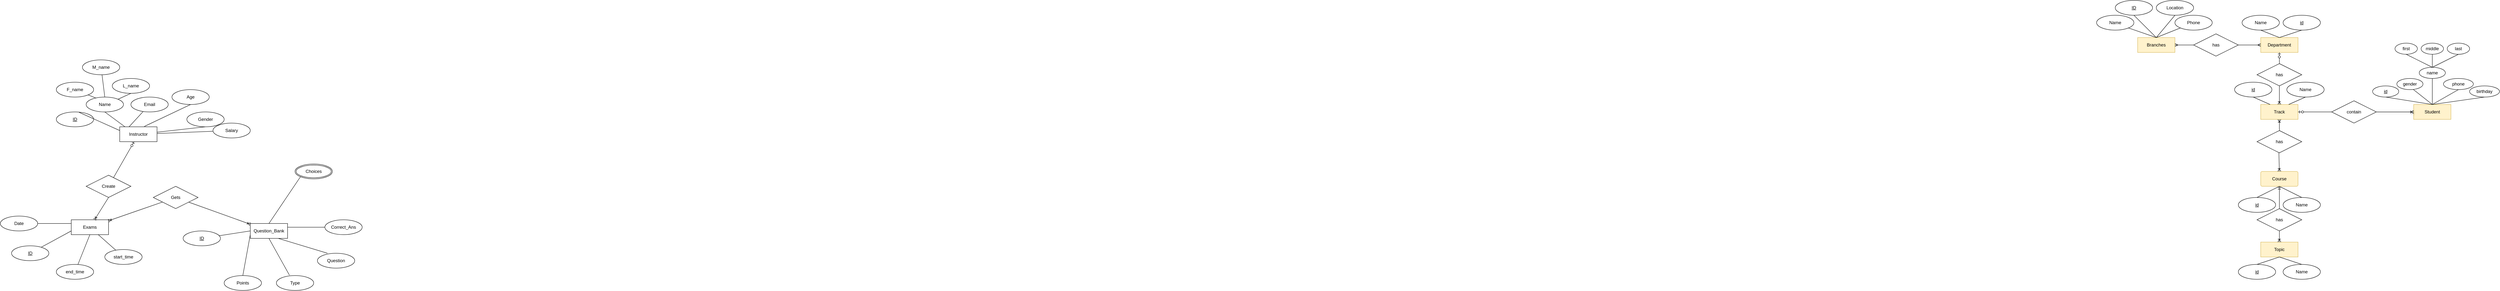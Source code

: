 <mxfile version="26.0.5">
  <diagram name="Page-1" id="814hH2JLdUSQldoOu_sA">
    <mxGraphModel dx="2309" dy="1364" grid="1" gridSize="10" guides="1" tooltips="1" connect="1" arrows="1" fold="1" page="0" pageScale="1" pageWidth="1400" pageHeight="850" math="0" shadow="0">
      <root>
        <mxCell id="0" />
        <mxCell id="1" parent="0" />
        <mxCell id="0iq-7-bF7IzyFGE6YVm_-5" value="Name" style="ellipse;whiteSpace=wrap;html=1;align=center;" parent="1" vertex="1">
          <mxGeometry x="5960" y="20" width="100" height="40" as="geometry" />
        </mxCell>
        <mxCell id="0iq-7-bF7IzyFGE6YVm_-6" value="id" style="ellipse;whiteSpace=wrap;html=1;align=center;fontStyle=4;" parent="1" vertex="1">
          <mxGeometry x="6070" y="20" width="100" height="40" as="geometry" />
        </mxCell>
        <mxCell id="wmDvbTXlGFTgHskODQBr-15" value="Instructor" style="whiteSpace=wrap;html=1;align=center;" parent="1" vertex="1">
          <mxGeometry x="270" y="320" width="100" height="40" as="geometry" />
        </mxCell>
        <mxCell id="wmDvbTXlGFTgHskODQBr-16" value="Name" style="ellipse;whiteSpace=wrap;html=1;align=center;" parent="1" vertex="1">
          <mxGeometry x="180" y="240" width="100" height="40" as="geometry" />
        </mxCell>
        <mxCell id="wmDvbTXlGFTgHskODQBr-17" value="Age" style="ellipse;whiteSpace=wrap;html=1;align=center;" parent="1" vertex="1">
          <mxGeometry x="410" y="220" width="100" height="40" as="geometry" />
        </mxCell>
        <mxCell id="wmDvbTXlGFTgHskODQBr-18" value="Salary" style="ellipse;whiteSpace=wrap;html=1;align=center;" parent="1" vertex="1">
          <mxGeometry x="520" y="310" width="100" height="40" as="geometry" />
        </mxCell>
        <mxCell id="wmDvbTXlGFTgHskODQBr-19" value="Gender" style="ellipse;whiteSpace=wrap;html=1;align=center;" parent="1" vertex="1">
          <mxGeometry x="450" y="280" width="100" height="40" as="geometry" />
        </mxCell>
        <mxCell id="wmDvbTXlGFTgHskODQBr-20" value="ID" style="ellipse;whiteSpace=wrap;html=1;align=center;fontStyle=4;" parent="1" vertex="1">
          <mxGeometry x="440" y="600" width="100" height="40" as="geometry" />
        </mxCell>
        <mxCell id="wmDvbTXlGFTgHskODQBr-23" value="ID" style="ellipse;whiteSpace=wrap;html=1;align=center;fontStyle=4;" parent="1" vertex="1">
          <mxGeometry x="-20" y="640" width="100" height="40" as="geometry" />
        </mxCell>
        <mxCell id="wmDvbTXlGFTgHskODQBr-26" value="ID" style="ellipse;whiteSpace=wrap;html=1;align=center;fontStyle=4;" parent="1" vertex="1">
          <mxGeometry x="100" y="280" width="100" height="40" as="geometry" />
        </mxCell>
        <mxCell id="wmDvbTXlGFTgHskODQBr-27" value="Date" style="ellipse;whiteSpace=wrap;html=1;align=center;" parent="1" vertex="1">
          <mxGeometry x="-50" y="560" width="100" height="40" as="geometry" />
        </mxCell>
        <mxCell id="wmDvbTXlGFTgHskODQBr-28" value="F_name" style="ellipse;whiteSpace=wrap;html=1;align=center;" parent="1" vertex="1">
          <mxGeometry x="100" y="200" width="100" height="40" as="geometry" />
        </mxCell>
        <mxCell id="wmDvbTXlGFTgHskODQBr-29" value="M_name" style="ellipse;whiteSpace=wrap;html=1;align=center;" parent="1" vertex="1">
          <mxGeometry x="170" y="140" width="100" height="40" as="geometry" />
        </mxCell>
        <mxCell id="wmDvbTXlGFTgHskODQBr-30" value="L_name" style="ellipse;whiteSpace=wrap;html=1;align=center;" parent="1" vertex="1">
          <mxGeometry x="250" y="190" width="100" height="40" as="geometry" />
        </mxCell>
        <mxCell id="wmDvbTXlGFTgHskODQBr-31" value="Email" style="ellipse;whiteSpace=wrap;html=1;align=center;" parent="1" vertex="1">
          <mxGeometry x="300" y="240" width="100" height="40" as="geometry" />
        </mxCell>
        <mxCell id="wmDvbTXlGFTgHskODQBr-32" value="" style="endArrow=none;html=1;rounded=0;entryX=0.5;entryY=0;entryDx=0;entryDy=0;" parent="1" source="wmDvbTXlGFTgHskODQBr-29" target="wmDvbTXlGFTgHskODQBr-16" edge="1">
          <mxGeometry relative="1" as="geometry">
            <mxPoint x="70" y="200" as="sourcePoint" />
            <mxPoint x="230" y="200" as="targetPoint" />
          </mxGeometry>
        </mxCell>
        <mxCell id="wmDvbTXlGFTgHskODQBr-33" value="" style="endArrow=none;html=1;rounded=0;exitX=0.5;exitY=1;exitDx=0;exitDy=0;entryX=1;entryY=0;entryDx=0;entryDy=0;" parent="1" source="wmDvbTXlGFTgHskODQBr-30" target="wmDvbTXlGFTgHskODQBr-16" edge="1">
          <mxGeometry relative="1" as="geometry">
            <mxPoint x="70" y="200" as="sourcePoint" />
            <mxPoint x="230" y="200" as="targetPoint" />
          </mxGeometry>
        </mxCell>
        <mxCell id="wmDvbTXlGFTgHskODQBr-34" value="" style="endArrow=none;html=1;rounded=0;exitX=0.14;exitY=0;exitDx=0;exitDy=0;exitPerimeter=0;entryX=0.5;entryY=1;entryDx=0;entryDy=0;" parent="1" source="wmDvbTXlGFTgHskODQBr-15" target="wmDvbTXlGFTgHskODQBr-16" edge="1">
          <mxGeometry relative="1" as="geometry">
            <mxPoint x="70" y="200" as="sourcePoint" />
            <mxPoint x="230" y="200" as="targetPoint" />
          </mxGeometry>
        </mxCell>
        <mxCell id="wmDvbTXlGFTgHskODQBr-35" value="" style="endArrow=none;html=1;rounded=0;exitX=0.27;exitY=0.075;exitDx=0;exitDy=0;exitPerimeter=0;" parent="1" source="wmDvbTXlGFTgHskODQBr-16" target="wmDvbTXlGFTgHskODQBr-28" edge="1">
          <mxGeometry relative="1" as="geometry">
            <mxPoint x="70" y="200" as="sourcePoint" />
            <mxPoint x="230" y="200" as="targetPoint" />
          </mxGeometry>
        </mxCell>
        <mxCell id="wmDvbTXlGFTgHskODQBr-36" value="" style="endArrow=none;html=1;rounded=0;exitX=0.61;exitY=0.025;exitDx=0;exitDy=0;exitPerimeter=0;entryX=0;entryY=0.25;entryDx=0;entryDy=0;" parent="1" source="wmDvbTXlGFTgHskODQBr-26" target="wmDvbTXlGFTgHskODQBr-15" edge="1">
          <mxGeometry relative="1" as="geometry">
            <mxPoint x="70" y="200" as="sourcePoint" />
            <mxPoint x="230" y="200" as="targetPoint" />
          </mxGeometry>
        </mxCell>
        <mxCell id="wmDvbTXlGFTgHskODQBr-37" value="" style="endArrow=none;html=1;rounded=0;exitX=0.25;exitY=0;exitDx=0;exitDy=0;" parent="1" source="wmDvbTXlGFTgHskODQBr-15" target="wmDvbTXlGFTgHskODQBr-31" edge="1">
          <mxGeometry relative="1" as="geometry">
            <mxPoint x="70" y="200" as="sourcePoint" />
            <mxPoint x="230" y="200" as="targetPoint" />
          </mxGeometry>
        </mxCell>
        <mxCell id="wmDvbTXlGFTgHskODQBr-40" value="" style="endArrow=none;html=1;rounded=0;exitX=0.66;exitY=-0.025;exitDx=0;exitDy=0;exitPerimeter=0;entryX=0.5;entryY=1;entryDx=0;entryDy=0;" parent="1" source="wmDvbTXlGFTgHskODQBr-15" target="wmDvbTXlGFTgHskODQBr-17" edge="1">
          <mxGeometry relative="1" as="geometry">
            <mxPoint x="70" y="200" as="sourcePoint" />
            <mxPoint x="230" y="200" as="targetPoint" />
          </mxGeometry>
        </mxCell>
        <mxCell id="wmDvbTXlGFTgHskODQBr-41" value="" style="endArrow=none;html=1;rounded=0;entryX=0.5;entryY=1;entryDx=0;entryDy=0;" parent="1" source="wmDvbTXlGFTgHskODQBr-15" target="wmDvbTXlGFTgHskODQBr-19" edge="1">
          <mxGeometry relative="1" as="geometry">
            <mxPoint x="70" y="200" as="sourcePoint" />
            <mxPoint x="230" y="200" as="targetPoint" />
          </mxGeometry>
        </mxCell>
        <mxCell id="wmDvbTXlGFTgHskODQBr-42" value="" style="endArrow=none;html=1;rounded=0;" parent="1" source="wmDvbTXlGFTgHskODQBr-15" target="wmDvbTXlGFTgHskODQBr-18" edge="1">
          <mxGeometry relative="1" as="geometry">
            <mxPoint x="70" y="200" as="sourcePoint" />
            <mxPoint x="460" y="340" as="targetPoint" />
          </mxGeometry>
        </mxCell>
        <mxCell id="wmDvbTXlGFTgHskODQBr-43" value="Exams" style="whiteSpace=wrap;html=1;align=center;" parent="1" vertex="1">
          <mxGeometry x="140" y="570" width="100" height="40" as="geometry" />
        </mxCell>
        <mxCell id="wmDvbTXlGFTgHskODQBr-44" value="Question_Bank" style="whiteSpace=wrap;html=1;align=center;" parent="1" vertex="1">
          <mxGeometry x="620" y="580" width="100" height="40" as="geometry" />
        </mxCell>
        <mxCell id="wmDvbTXlGFTgHskODQBr-45" value="end_time" style="ellipse;whiteSpace=wrap;html=1;align=center;" parent="1" vertex="1">
          <mxGeometry x="100" y="690" width="100" height="40" as="geometry" />
        </mxCell>
        <mxCell id="wmDvbTXlGFTgHskODQBr-46" value="start_time" style="ellipse;whiteSpace=wrap;html=1;align=center;" parent="1" vertex="1">
          <mxGeometry x="230" y="650" width="100" height="40" as="geometry" />
        </mxCell>
        <mxCell id="wmDvbTXlGFTgHskODQBr-47" value="Type" style="ellipse;whiteSpace=wrap;html=1;align=center;" parent="1" vertex="1">
          <mxGeometry x="690" y="720" width="100" height="40" as="geometry" />
        </mxCell>
        <mxCell id="wmDvbTXlGFTgHskODQBr-48" value="" style="endArrow=none;html=1;rounded=0;" parent="1" source="wmDvbTXlGFTgHskODQBr-43" target="wmDvbTXlGFTgHskODQBr-46" edge="1">
          <mxGeometry relative="1" as="geometry">
            <mxPoint x="70" y="580" as="sourcePoint" />
            <mxPoint x="240" y="640" as="targetPoint" />
          </mxGeometry>
        </mxCell>
        <mxCell id="wmDvbTXlGFTgHskODQBr-49" value="" style="endArrow=none;html=1;rounded=0;entryX=0.5;entryY=1;entryDx=0;entryDy=0;" parent="1" source="wmDvbTXlGFTgHskODQBr-45" target="wmDvbTXlGFTgHskODQBr-43" edge="1">
          <mxGeometry relative="1" as="geometry">
            <mxPoint x="70" y="580" as="sourcePoint" />
            <mxPoint x="230" y="580" as="targetPoint" />
          </mxGeometry>
        </mxCell>
        <mxCell id="wmDvbTXlGFTgHskODQBr-50" value="" style="endArrow=none;html=1;rounded=0;entryX=0;entryY=0.25;entryDx=0;entryDy=0;" parent="1" source="wmDvbTXlGFTgHskODQBr-27" target="wmDvbTXlGFTgHskODQBr-43" edge="1">
          <mxGeometry relative="1" as="geometry">
            <mxPoint x="30" y="550" as="sourcePoint" />
            <mxPoint x="230" y="580" as="targetPoint" />
          </mxGeometry>
        </mxCell>
        <mxCell id="wmDvbTXlGFTgHskODQBr-51" value="" style="endArrow=none;html=1;rounded=0;entryX=0;entryY=0.75;entryDx=0;entryDy=0;" parent="1" source="wmDvbTXlGFTgHskODQBr-23" target="wmDvbTXlGFTgHskODQBr-43" edge="1">
          <mxGeometry relative="1" as="geometry">
            <mxPoint x="20" y="610" as="sourcePoint" />
            <mxPoint x="230" y="580" as="targetPoint" />
          </mxGeometry>
        </mxCell>
        <mxCell id="wmDvbTXlGFTgHskODQBr-54" value="Points" style="ellipse;whiteSpace=wrap;html=1;align=center;" parent="1" vertex="1">
          <mxGeometry x="550" y="720" width="100" height="40" as="geometry" />
        </mxCell>
        <mxCell id="wmDvbTXlGFTgHskODQBr-56" value="Correct_Ans" style="ellipse;whiteSpace=wrap;html=1;align=center;" parent="1" vertex="1">
          <mxGeometry x="820" y="570" width="100" height="40" as="geometry" />
        </mxCell>
        <mxCell id="wmDvbTXlGFTgHskODQBr-57" value="Question" style="ellipse;whiteSpace=wrap;html=1;align=center;" parent="1" vertex="1">
          <mxGeometry x="800" y="660" width="100" height="40" as="geometry" />
        </mxCell>
        <mxCell id="wmDvbTXlGFTgHskODQBr-59" value="Choices" style="ellipse;shape=doubleEllipse;margin=3;whiteSpace=wrap;html=1;align=center;" parent="1" vertex="1">
          <mxGeometry x="740" y="420" width="100" height="40" as="geometry" />
        </mxCell>
        <mxCell id="wmDvbTXlGFTgHskODQBr-60" value="" style="endArrow=none;html=1;rounded=0;entryX=0;entryY=0.5;entryDx=0;entryDy=0;" parent="1" source="wmDvbTXlGFTgHskODQBr-20" target="wmDvbTXlGFTgHskODQBr-44" edge="1">
          <mxGeometry relative="1" as="geometry">
            <mxPoint x="556" y="560" as="sourcePoint" />
            <mxPoint x="586.06" y="530" as="targetPoint" />
          </mxGeometry>
        </mxCell>
        <mxCell id="wmDvbTXlGFTgHskODQBr-62" value="" style="endArrow=none;html=1;rounded=0;entryX=0.75;entryY=1;entryDx=0;entryDy=0;exitX=0.27;exitY=0;exitDx=0;exitDy=0;exitPerimeter=0;" parent="1" source="wmDvbTXlGFTgHskODQBr-57" target="wmDvbTXlGFTgHskODQBr-44" edge="1">
          <mxGeometry relative="1" as="geometry">
            <mxPoint x="426.06" y="530" as="sourcePoint" />
            <mxPoint x="586.06" y="530" as="targetPoint" />
          </mxGeometry>
        </mxCell>
        <mxCell id="wmDvbTXlGFTgHskODQBr-63" value="" style="endArrow=none;html=1;rounded=0;entryX=0;entryY=0.75;entryDx=0;entryDy=0;exitX=0.5;exitY=0;exitDx=0;exitDy=0;" parent="1" source="wmDvbTXlGFTgHskODQBr-54" target="wmDvbTXlGFTgHskODQBr-44" edge="1">
          <mxGeometry relative="1" as="geometry">
            <mxPoint x="522.996" y="651.182" as="sourcePoint" />
            <mxPoint x="586.06" y="530" as="targetPoint" />
          </mxGeometry>
        </mxCell>
        <mxCell id="wmDvbTXlGFTgHskODQBr-64" value="" style="endArrow=none;html=1;rounded=0;exitX=0.35;exitY=-0.025;exitDx=0;exitDy=0;exitPerimeter=0;entryX=0.5;entryY=1;entryDx=0;entryDy=0;" parent="1" source="wmDvbTXlGFTgHskODQBr-47" target="wmDvbTXlGFTgHskODQBr-44" edge="1">
          <mxGeometry relative="1" as="geometry">
            <mxPoint x="426.06" y="530" as="sourcePoint" />
            <mxPoint x="586.06" y="530" as="targetPoint" />
          </mxGeometry>
        </mxCell>
        <mxCell id="wmDvbTXlGFTgHskODQBr-65" value="" style="endArrow=none;html=1;rounded=0;exitX=1;exitY=0.25;exitDx=0;exitDy=0;" parent="1" source="wmDvbTXlGFTgHskODQBr-44" target="wmDvbTXlGFTgHskODQBr-56" edge="1">
          <mxGeometry relative="1" as="geometry">
            <mxPoint x="426.06" y="530" as="sourcePoint" />
            <mxPoint x="576.06" y="530" as="targetPoint" />
            <Array as="points">
              <mxPoint x="770" y="590" />
            </Array>
          </mxGeometry>
        </mxCell>
        <mxCell id="wmDvbTXlGFTgHskODQBr-66" value="" style="endArrow=none;html=1;rounded=0;entryX=0.5;entryY=0;entryDx=0;entryDy=0;exitX=0;exitY=1;exitDx=0;exitDy=0;" parent="1" source="wmDvbTXlGFTgHskODQBr-59" target="wmDvbTXlGFTgHskODQBr-44" edge="1">
          <mxGeometry relative="1" as="geometry">
            <mxPoint x="426.06" y="530" as="sourcePoint" />
            <mxPoint x="586.06" y="530" as="targetPoint" />
          </mxGeometry>
        </mxCell>
        <mxCell id="wmDvbTXlGFTgHskODQBr-67" value="Create" style="shape=rhombus;perimeter=rhombusPerimeter;whiteSpace=wrap;html=1;align=center;" parent="1" vertex="1">
          <mxGeometry x="180" y="450" width="120" height="60" as="geometry" />
        </mxCell>
        <mxCell id="wmDvbTXlGFTgHskODQBr-69" value="" style="fontSize=12;html=1;endArrow=ERzeroToOne;endFill=1;rounded=0;" parent="1" source="wmDvbTXlGFTgHskODQBr-67" target="wmDvbTXlGFTgHskODQBr-15" edge="1">
          <mxGeometry width="100" height="100" relative="1" as="geometry">
            <mxPoint x="490" y="550" as="sourcePoint" />
            <mxPoint x="590" y="450" as="targetPoint" />
          </mxGeometry>
        </mxCell>
        <mxCell id="wmDvbTXlGFTgHskODQBr-70" value="" style="fontSize=12;html=1;endArrow=ERoneToMany;rounded=0;exitX=0.5;exitY=1;exitDx=0;exitDy=0;" parent="1" source="wmDvbTXlGFTgHskODQBr-67" target="wmDvbTXlGFTgHskODQBr-43" edge="1">
          <mxGeometry width="100" height="100" relative="1" as="geometry">
            <mxPoint x="490" y="550" as="sourcePoint" />
            <mxPoint x="590" y="450" as="targetPoint" />
          </mxGeometry>
        </mxCell>
        <mxCell id="wmDvbTXlGFTgHskODQBr-71" value="Gets" style="shape=rhombus;perimeter=rhombusPerimeter;whiteSpace=wrap;html=1;align=center;" parent="1" vertex="1">
          <mxGeometry x="360" y="480" width="120" height="60" as="geometry" />
        </mxCell>
        <mxCell id="wmDvbTXlGFTgHskODQBr-72" value="" style="fontSize=12;html=1;endArrow=ERoneToMany;rounded=0;" parent="1" source="wmDvbTXlGFTgHskODQBr-71" target="wmDvbTXlGFTgHskODQBr-44" edge="1">
          <mxGeometry width="100" height="100" relative="1" as="geometry">
            <mxPoint x="490" y="610" as="sourcePoint" />
            <mxPoint x="590" y="510" as="targetPoint" />
          </mxGeometry>
        </mxCell>
        <mxCell id="wmDvbTXlGFTgHskODQBr-73" value="" style="fontSize=12;html=1;endArrow=ERoneToMany;rounded=0;" parent="1" source="wmDvbTXlGFTgHskODQBr-71" target="wmDvbTXlGFTgHskODQBr-43" edge="1">
          <mxGeometry width="100" height="100" relative="1" as="geometry">
            <mxPoint x="490" y="610" as="sourcePoint" />
            <mxPoint x="590" y="510" as="targetPoint" />
          </mxGeometry>
        </mxCell>
        <mxCell id="0iq-7-bF7IzyFGE6YVm_-7" value="Department" style="whiteSpace=wrap;html=1;align=center;fillColor=#fff2cc;strokeColor=#d6b656;" parent="1" vertex="1">
          <mxGeometry x="6010" y="80" width="100" height="40" as="geometry" />
        </mxCell>
        <mxCell id="0iq-7-bF7IzyFGE6YVm_-8" value="Track" style="whiteSpace=wrap;html=1;align=center;fillColor=#fff2cc;strokeColor=#d6b656;" parent="1" vertex="1">
          <mxGeometry x="6010" y="260" width="100" height="40" as="geometry" />
        </mxCell>
        <mxCell id="0iq-7-bF7IzyFGE6YVm_-11" value="" style="endArrow=none;html=1;rounded=0;exitX=0.5;exitY=1;exitDx=0;exitDy=0;entryX=0.5;entryY=0;entryDx=0;entryDy=0;" parent="1" source="0iq-7-bF7IzyFGE6YVm_-5" target="0iq-7-bF7IzyFGE6YVm_-7" edge="1">
          <mxGeometry relative="1" as="geometry">
            <mxPoint x="6290" y="280" as="sourcePoint" />
            <mxPoint x="6450" y="280" as="targetPoint" />
          </mxGeometry>
        </mxCell>
        <mxCell id="0iq-7-bF7IzyFGE6YVm_-12" value="" style="endArrow=none;html=1;rounded=0;exitX=0.5;exitY=1;exitDx=0;exitDy=0;" parent="1" source="0iq-7-bF7IzyFGE6YVm_-6" edge="1">
          <mxGeometry relative="1" as="geometry">
            <mxPoint x="5990" y="70" as="sourcePoint" />
            <mxPoint x="6060" y="80" as="targetPoint" />
          </mxGeometry>
        </mxCell>
        <mxCell id="0iq-7-bF7IzyFGE6YVm_-13" value="id" style="ellipse;whiteSpace=wrap;html=1;align=center;fontStyle=4;" parent="1" vertex="1">
          <mxGeometry x="6310" y="210" width="70" height="30" as="geometry" />
        </mxCell>
        <mxCell id="0iq-7-bF7IzyFGE6YVm_-15" value="id" style="ellipse;whiteSpace=wrap;html=1;align=center;fontStyle=4;" parent="1" vertex="1">
          <mxGeometry x="5950" y="510" width="100" height="40" as="geometry" />
        </mxCell>
        <mxCell id="0iq-7-bF7IzyFGE6YVm_-17" value="id" style="ellipse;whiteSpace=wrap;html=1;align=center;fontStyle=4;" parent="1" vertex="1">
          <mxGeometry x="5940" y="200" width="100" height="40" as="geometry" />
        </mxCell>
        <mxCell id="0iq-7-bF7IzyFGE6YVm_-19" value="Name" style="ellipse;whiteSpace=wrap;html=1;align=center;" parent="1" vertex="1">
          <mxGeometry x="6080" y="200" width="100" height="40" as="geometry" />
        </mxCell>
        <mxCell id="0iq-7-bF7IzyFGE6YVm_-20" value="" style="endArrow=none;html=1;rounded=0;exitX=0.5;exitY=1;exitDx=0;exitDy=0;entryX=0.25;entryY=0;entryDx=0;entryDy=0;" parent="1" source="0iq-7-bF7IzyFGE6YVm_-17" target="0iq-7-bF7IzyFGE6YVm_-8" edge="1">
          <mxGeometry relative="1" as="geometry">
            <mxPoint x="6290" y="280" as="sourcePoint" />
            <mxPoint x="6450" y="280" as="targetPoint" />
          </mxGeometry>
        </mxCell>
        <mxCell id="0iq-7-bF7IzyFGE6YVm_-21" value="" style="endArrow=none;html=1;rounded=0;entryX=0.5;entryY=1;entryDx=0;entryDy=0;exitX=0.75;exitY=0;exitDx=0;exitDy=0;" parent="1" source="0iq-7-bF7IzyFGE6YVm_-8" target="0iq-7-bF7IzyFGE6YVm_-19" edge="1">
          <mxGeometry relative="1" as="geometry">
            <mxPoint x="6060" y="320" as="sourcePoint" />
            <mxPoint x="6450" y="280" as="targetPoint" />
          </mxGeometry>
        </mxCell>
        <mxCell id="0iq-7-bF7IzyFGE6YVm_-22" value="Course" style="rounded=1;arcSize=10;whiteSpace=wrap;html=1;align=center;fillColor=#fff2cc;strokeColor=#d6b656;" parent="1" vertex="1">
          <mxGeometry x="6010" y="440" width="100" height="40" as="geometry" />
        </mxCell>
        <mxCell id="0iq-7-bF7IzyFGE6YVm_-23" value="Name" style="ellipse;whiteSpace=wrap;html=1;align=center;" parent="1" vertex="1">
          <mxGeometry x="6070" y="510" width="100" height="40" as="geometry" />
        </mxCell>
        <mxCell id="0iq-7-bF7IzyFGE6YVm_-24" value="" style="endArrow=none;html=1;rounded=0;exitX=0.5;exitY=0;exitDx=0;exitDy=0;entryX=0.5;entryY=1;entryDx=0;entryDy=0;" parent="1" source="0iq-7-bF7IzyFGE6YVm_-15" target="0iq-7-bF7IzyFGE6YVm_-22" edge="1">
          <mxGeometry relative="1" as="geometry">
            <mxPoint x="6020" y="530" as="sourcePoint" />
            <mxPoint x="6180" y="530" as="targetPoint" />
          </mxGeometry>
        </mxCell>
        <mxCell id="0iq-7-bF7IzyFGE6YVm_-25" value="" style="endArrow=none;html=1;rounded=0;exitX=0.5;exitY=1;exitDx=0;exitDy=0;entryX=0.5;entryY=0;entryDx=0;entryDy=0;" parent="1" source="0iq-7-bF7IzyFGE6YVm_-22" target="0iq-7-bF7IzyFGE6YVm_-23" edge="1">
          <mxGeometry relative="1" as="geometry">
            <mxPoint x="6060" y="530" as="sourcePoint" />
            <mxPoint x="6220" y="530" as="targetPoint" />
          </mxGeometry>
        </mxCell>
        <mxCell id="0iq-7-bF7IzyFGE6YVm_-27" value="has" style="shape=rhombus;perimeter=rhombusPerimeter;whiteSpace=wrap;html=1;align=center;" parent="1" vertex="1">
          <mxGeometry x="6000" y="150" width="120" height="60" as="geometry" />
        </mxCell>
        <mxCell id="0iq-7-bF7IzyFGE6YVm_-28" value="" style="fontSize=12;html=1;endArrow=ERzeroToOne;endFill=1;rounded=0;exitX=0.5;exitY=0;exitDx=0;exitDy=0;" parent="1" source="0iq-7-bF7IzyFGE6YVm_-27" target="0iq-7-bF7IzyFGE6YVm_-7" edge="1">
          <mxGeometry width="100" height="100" relative="1" as="geometry">
            <mxPoint x="6000" y="250" as="sourcePoint" />
            <mxPoint x="6090" y="130" as="targetPoint" />
          </mxGeometry>
        </mxCell>
        <mxCell id="0iq-7-bF7IzyFGE6YVm_-29" value="" style="fontSize=12;html=1;endArrow=ERoneToMany;rounded=0;exitX=0.5;exitY=1;exitDx=0;exitDy=0;entryX=0.5;entryY=0;entryDx=0;entryDy=0;" parent="1" source="0iq-7-bF7IzyFGE6YVm_-27" target="0iq-7-bF7IzyFGE6YVm_-8" edge="1">
          <mxGeometry width="100" height="100" relative="1" as="geometry">
            <mxPoint x="6090" y="220" as="sourcePoint" />
            <mxPoint x="5990" y="320" as="targetPoint" />
          </mxGeometry>
        </mxCell>
        <mxCell id="0iq-7-bF7IzyFGE6YVm_-31" value="" style="fontSize=12;html=1;endArrow=ERoneToMany;rounded=0;entryX=0.5;entryY=1;entryDx=0;entryDy=0;" parent="1" source="0iq-7-bF7IzyFGE6YVm_-30" target="0iq-7-bF7IzyFGE6YVm_-8" edge="1">
          <mxGeometry width="100" height="100" relative="1" as="geometry">
            <mxPoint x="6060" y="400" as="sourcePoint" />
            <mxPoint x="6060" y="319.999" as="targetPoint" />
          </mxGeometry>
        </mxCell>
        <mxCell id="0iq-7-bF7IzyFGE6YVm_-33" value="" style="fontSize=12;html=1;endArrow=ERoneToMany;rounded=0;entryX=0.5;entryY=0;entryDx=0;entryDy=0;exitX=0.487;exitY=0.853;exitDx=0;exitDy=0;exitPerimeter=0;" parent="1" source="0iq-7-bF7IzyFGE6YVm_-30" target="0iq-7-bF7IzyFGE6YVm_-22" edge="1">
          <mxGeometry width="100" height="100" relative="1" as="geometry">
            <mxPoint x="6060" y="460" as="sourcePoint" />
            <mxPoint x="6070" y="410" as="targetPoint" />
          </mxGeometry>
        </mxCell>
        <mxCell id="0iq-7-bF7IzyFGE6YVm_-30" value="has" style="shape=rhombus;perimeter=rhombusPerimeter;whiteSpace=wrap;html=1;align=center;" parent="1" vertex="1">
          <mxGeometry x="6000" y="330" width="120" height="60" as="geometry" />
        </mxCell>
        <mxCell id="0iq-7-bF7IzyFGE6YVm_-36" value="Topic" style="whiteSpace=wrap;html=1;align=center;fillColor=#fff2cc;strokeColor=#d6b656;" parent="1" vertex="1">
          <mxGeometry x="6010" y="630" width="100" height="40" as="geometry" />
        </mxCell>
        <mxCell id="0iq-7-bF7IzyFGE6YVm_-37" value="id" style="ellipse;whiteSpace=wrap;html=1;align=center;fontStyle=4;" parent="1" vertex="1">
          <mxGeometry x="5950" y="690" width="100" height="40" as="geometry" />
        </mxCell>
        <mxCell id="0iq-7-bF7IzyFGE6YVm_-38" value="Name" style="ellipse;whiteSpace=wrap;html=1;align=center;" parent="1" vertex="1">
          <mxGeometry x="6070" y="690" width="100" height="40" as="geometry" />
        </mxCell>
        <mxCell id="0iq-7-bF7IzyFGE6YVm_-39" value="" style="endArrow=none;html=1;rounded=0;exitX=0.5;exitY=0;exitDx=0;exitDy=0;entryX=0.5;entryY=1;entryDx=0;entryDy=0;" parent="1" target="0iq-7-bF7IzyFGE6YVm_-36" edge="1">
          <mxGeometry relative="1" as="geometry">
            <mxPoint x="6000" y="690" as="sourcePoint" />
            <mxPoint x="6060" y="660" as="targetPoint" />
          </mxGeometry>
        </mxCell>
        <mxCell id="0iq-7-bF7IzyFGE6YVm_-40" value="" style="endArrow=none;html=1;rounded=0;entryX=0.5;entryY=0;entryDx=0;entryDy=0;exitX=0.5;exitY=1;exitDx=0;exitDy=0;" parent="1" source="0iq-7-bF7IzyFGE6YVm_-36" target="0iq-7-bF7IzyFGE6YVm_-38" edge="1">
          <mxGeometry relative="1" as="geometry">
            <mxPoint x="6050" y="650" as="sourcePoint" />
            <mxPoint x="6210" y="650" as="targetPoint" />
          </mxGeometry>
        </mxCell>
        <mxCell id="0iq-7-bF7IzyFGE6YVm_-41" value="" style="fontSize=12;html=1;endArrow=ERmandOne;rounded=0;entryX=0.5;entryY=1;entryDx=0;entryDy=0;" parent="1" target="0iq-7-bF7IzyFGE6YVm_-22" edge="1">
          <mxGeometry width="100" height="100" relative="1" as="geometry">
            <mxPoint x="6060" y="550" as="sourcePoint" />
            <mxPoint x="6090" y="550" as="targetPoint" />
          </mxGeometry>
        </mxCell>
        <mxCell id="0iq-7-bF7IzyFGE6YVm_-42" value="has" style="shape=rhombus;perimeter=rhombusPerimeter;whiteSpace=wrap;html=1;align=center;" parent="1" vertex="1">
          <mxGeometry x="6000" y="540" width="120" height="60" as="geometry" />
        </mxCell>
        <mxCell id="0iq-7-bF7IzyFGE6YVm_-43" value="" style="fontSize=12;html=1;endArrow=ERoneToMany;rounded=0;entryX=0.5;entryY=0;entryDx=0;entryDy=0;exitX=0.5;exitY=1;exitDx=0;exitDy=0;" parent="1" source="0iq-7-bF7IzyFGE6YVm_-42" target="0iq-7-bF7IzyFGE6YVm_-36" edge="1">
          <mxGeometry width="100" height="100" relative="1" as="geometry">
            <mxPoint x="5950" y="710" as="sourcePoint" />
            <mxPoint x="6050" y="610" as="targetPoint" />
          </mxGeometry>
        </mxCell>
        <mxCell id="0iq-7-bF7IzyFGE6YVm_-44" value="Student" style="whiteSpace=wrap;html=1;align=center;fillColor=#fff2cc;strokeColor=#d6b656;" parent="1" vertex="1">
          <mxGeometry x="6420" y="260" width="100" height="40" as="geometry" />
        </mxCell>
        <mxCell id="0iq-7-bF7IzyFGE6YVm_-45" value="contain" style="shape=rhombus;perimeter=rhombusPerimeter;whiteSpace=wrap;html=1;align=center;" parent="1" vertex="1">
          <mxGeometry x="6200" y="250" width="120" height="60" as="geometry" />
        </mxCell>
        <mxCell id="0iq-7-bF7IzyFGE6YVm_-46" value="" style="fontSize=12;html=1;endArrow=ERzeroToOne;endFill=1;rounded=0;entryX=1;entryY=0.5;entryDx=0;entryDy=0;" parent="1" source="0iq-7-bF7IzyFGE6YVm_-45" target="0iq-7-bF7IzyFGE6YVm_-8" edge="1">
          <mxGeometry width="100" height="100" relative="1" as="geometry">
            <mxPoint x="6090" y="410" as="sourcePoint" />
            <mxPoint x="6120" y="280" as="targetPoint" />
          </mxGeometry>
        </mxCell>
        <mxCell id="0iq-7-bF7IzyFGE6YVm_-47" value="" style="fontSize=12;html=1;endArrow=ERoneToMany;rounded=0;shadow=1;entryX=0;entryY=0.5;entryDx=0;entryDy=0;exitX=1;exitY=0.5;exitDx=0;exitDy=0;" parent="1" source="0iq-7-bF7IzyFGE6YVm_-45" target="0iq-7-bF7IzyFGE6YVm_-44" edge="1">
          <mxGeometry width="100" height="100" relative="1" as="geometry">
            <mxPoint x="6290" y="410" as="sourcePoint" />
            <mxPoint x="6390" y="310" as="targetPoint" />
          </mxGeometry>
        </mxCell>
        <mxCell id="0iq-7-bF7IzyFGE6YVm_-48" value="gender" style="ellipse;whiteSpace=wrap;html=1;align=center;" parent="1" vertex="1">
          <mxGeometry x="6375" y="190" width="70" height="30" as="geometry" />
        </mxCell>
        <mxCell id="0iq-7-bF7IzyFGE6YVm_-49" value="first" style="ellipse;whiteSpace=wrap;html=1;align=center;" parent="1" vertex="1">
          <mxGeometry x="6370" y="95" width="60" height="30" as="geometry" />
        </mxCell>
        <mxCell id="0iq-7-bF7IzyFGE6YVm_-50" value="last" style="ellipse;whiteSpace=wrap;html=1;align=center;" parent="1" vertex="1">
          <mxGeometry x="6510" y="95" width="60" height="30" as="geometry" />
        </mxCell>
        <mxCell id="0iq-7-bF7IzyFGE6YVm_-51" value="middle" style="ellipse;whiteSpace=wrap;html=1;align=center;" parent="1" vertex="1">
          <mxGeometry x="6440" y="95" width="60" height="30" as="geometry" />
        </mxCell>
        <mxCell id="0iq-7-bF7IzyFGE6YVm_-53" value="birthday" style="ellipse;whiteSpace=wrap;html=1;align=center;" parent="1" vertex="1">
          <mxGeometry x="6570" y="210" width="80" height="30" as="geometry" />
        </mxCell>
        <mxCell id="0iq-7-bF7IzyFGE6YVm_-54" value="phone" style="ellipse;whiteSpace=wrap;html=1;align=center;" parent="1" vertex="1">
          <mxGeometry x="6500" y="190" width="80" height="30" as="geometry" />
        </mxCell>
        <mxCell id="0iq-7-bF7IzyFGE6YVm_-55" value="name" style="ellipse;whiteSpace=wrap;html=1;align=center;" parent="1" vertex="1">
          <mxGeometry x="6435" y="160" width="70" height="30" as="geometry" />
        </mxCell>
        <mxCell id="0iq-7-bF7IzyFGE6YVm_-57" value="" style="endArrow=none;html=1;rounded=0;exitX=0.5;exitY=1;exitDx=0;exitDy=0;entryX=0.5;entryY=0;entryDx=0;entryDy=0;" parent="1" source="0iq-7-bF7IzyFGE6YVm_-13" target="0iq-7-bF7IzyFGE6YVm_-44" edge="1">
          <mxGeometry relative="1" as="geometry">
            <mxPoint x="6410" y="250" as="sourcePoint" />
            <mxPoint x="6570" y="250" as="targetPoint" />
          </mxGeometry>
        </mxCell>
        <mxCell id="0iq-7-bF7IzyFGE6YVm_-58" value="" style="endArrow=none;html=1;rounded=0;entryX=0.5;entryY=1;entryDx=0;entryDy=0;exitX=0.5;exitY=0;exitDx=0;exitDy=0;" parent="1" source="0iq-7-bF7IzyFGE6YVm_-55" target="0iq-7-bF7IzyFGE6YVm_-51" edge="1">
          <mxGeometry relative="1" as="geometry">
            <mxPoint x="6310" y="150" as="sourcePoint" />
            <mxPoint x="6470" y="150" as="targetPoint" />
          </mxGeometry>
        </mxCell>
        <mxCell id="0iq-7-bF7IzyFGE6YVm_-59" value="" style="endArrow=none;html=1;rounded=0;exitX=0.5;exitY=1;exitDx=0;exitDy=0;" parent="1" source="0iq-7-bF7IzyFGE6YVm_-49" edge="1">
          <mxGeometry relative="1" as="geometry">
            <mxPoint x="6380" y="140" as="sourcePoint" />
            <mxPoint x="6470" y="160" as="targetPoint" />
          </mxGeometry>
        </mxCell>
        <mxCell id="0iq-7-bF7IzyFGE6YVm_-60" value="" style="endArrow=none;html=1;rounded=0;exitX=0.5;exitY=0;exitDx=0;exitDy=0;entryX=0.5;entryY=1;entryDx=0;entryDy=0;" parent="1" source="0iq-7-bF7IzyFGE6YVm_-44" target="0iq-7-bF7IzyFGE6YVm_-53" edge="1">
          <mxGeometry relative="1" as="geometry">
            <mxPoint x="6450" y="255" as="sourcePoint" />
            <mxPoint x="6590" y="260" as="targetPoint" />
          </mxGeometry>
        </mxCell>
        <mxCell id="0iq-7-bF7IzyFGE6YVm_-61" value="" style="endArrow=none;html=1;rounded=0;exitX=0.5;exitY=0;exitDx=0;exitDy=0;entryX=0.5;entryY=1;entryDx=0;entryDy=0;" parent="1" source="0iq-7-bF7IzyFGE6YVm_-44" target="0iq-7-bF7IzyFGE6YVm_-54" edge="1">
          <mxGeometry relative="1" as="geometry">
            <mxPoint x="6375" y="225" as="sourcePoint" />
            <mxPoint x="6535" y="225" as="targetPoint" />
          </mxGeometry>
        </mxCell>
        <mxCell id="0iq-7-bF7IzyFGE6YVm_-62" value="" style="endArrow=none;html=1;rounded=0;exitX=0.5;exitY=1;exitDx=0;exitDy=0;" parent="1" source="0iq-7-bF7IzyFGE6YVm_-55" edge="1">
          <mxGeometry relative="1" as="geometry">
            <mxPoint x="6435" y="219" as="sourcePoint" />
            <mxPoint x="6470" y="260" as="targetPoint" />
          </mxGeometry>
        </mxCell>
        <mxCell id="0iq-7-bF7IzyFGE6YVm_-63" value="" style="endArrow=none;html=1;rounded=0;exitX=0.631;exitY=0.987;exitDx=0;exitDy=0;exitPerimeter=0;entryX=0.5;entryY=0;entryDx=0;entryDy=0;" parent="1" source="0iq-7-bF7IzyFGE6YVm_-48" target="0iq-7-bF7IzyFGE6YVm_-44" edge="1">
          <mxGeometry relative="1" as="geometry">
            <mxPoint x="6430" y="239" as="sourcePoint" />
            <mxPoint x="6590" y="239" as="targetPoint" />
          </mxGeometry>
        </mxCell>
        <mxCell id="0iq-7-bF7IzyFGE6YVm_-65" value="" style="endArrow=none;html=1;rounded=0;exitX=0.5;exitY=0;exitDx=0;exitDy=0;entryX=0.5;entryY=1;entryDx=0;entryDy=0;" parent="1" source="0iq-7-bF7IzyFGE6YVm_-55" target="0iq-7-bF7IzyFGE6YVm_-50" edge="1">
          <mxGeometry relative="1" as="geometry">
            <mxPoint x="6380" y="150" as="sourcePoint" />
            <mxPoint x="6540" y="150" as="targetPoint" />
          </mxGeometry>
        </mxCell>
        <mxCell id="MTJGAZ34YQoZnupdT_DI-1" style="edgeStyle=orthogonalEdgeStyle;rounded=0;orthogonalLoop=1;jettySize=auto;html=1;exitX=0.5;exitY=1;exitDx=0;exitDy=0;labelBackgroundColor=none;fontColor=default;" edge="1" parent="1">
          <mxGeometry relative="1" as="geometry">
            <mxPoint x="5700" y="170" as="sourcePoint" />
            <mxPoint x="5700" y="170" as="targetPoint" />
          </mxGeometry>
        </mxCell>
        <mxCell id="MTJGAZ34YQoZnupdT_DI-2" value="Branches" style="whiteSpace=wrap;html=1;align=center;fillColor=#fff2cc;strokeColor=#d6b656;" vertex="1" parent="1">
          <mxGeometry x="5680" y="80" width="100" height="40" as="geometry" />
        </mxCell>
        <mxCell id="MTJGAZ34YQoZnupdT_DI-3" value="Name" style="ellipse;whiteSpace=wrap;html=1;align=center;" vertex="1" parent="1">
          <mxGeometry x="5570" y="20" width="100" height="40" as="geometry" />
        </mxCell>
        <mxCell id="MTJGAZ34YQoZnupdT_DI-4" value="ID" style="ellipse;whiteSpace=wrap;html=1;align=center;fontStyle=4;" vertex="1" parent="1">
          <mxGeometry x="5620" y="-20" width="100" height="40" as="geometry" />
        </mxCell>
        <mxCell id="MTJGAZ34YQoZnupdT_DI-5" value="" style="endArrow=none;html=1;rounded=0;exitX=0.5;exitY=1;exitDx=0;exitDy=0;entryX=0.5;entryY=0;entryDx=0;entryDy=0;" edge="1" parent="1" source="MTJGAZ34YQoZnupdT_DI-4" target="MTJGAZ34YQoZnupdT_DI-2">
          <mxGeometry relative="1" as="geometry">
            <mxPoint x="5680" y="200" as="sourcePoint" />
            <mxPoint x="5840" y="200" as="targetPoint" />
          </mxGeometry>
        </mxCell>
        <mxCell id="MTJGAZ34YQoZnupdT_DI-6" value="" style="endArrow=none;html=1;rounded=0;exitX=1;exitY=1;exitDx=0;exitDy=0;" edge="1" parent="1" source="MTJGAZ34YQoZnupdT_DI-3">
          <mxGeometry relative="1" as="geometry">
            <mxPoint x="5680" y="200" as="sourcePoint" />
            <mxPoint x="5730" y="80" as="targetPoint" />
          </mxGeometry>
        </mxCell>
        <mxCell id="MTJGAZ34YQoZnupdT_DI-7" value="Location" style="ellipse;whiteSpace=wrap;html=1;align=center;" vertex="1" parent="1">
          <mxGeometry x="5730" y="-20" width="100" height="40" as="geometry" />
        </mxCell>
        <mxCell id="MTJGAZ34YQoZnupdT_DI-8" value="" style="endArrow=none;html=1;rounded=0;exitX=0.5;exitY=1;exitDx=0;exitDy=0;entryX=0.5;entryY=0;entryDx=0;entryDy=0;" edge="1" parent="1" source="MTJGAZ34YQoZnupdT_DI-7" target="MTJGAZ34YQoZnupdT_DI-2">
          <mxGeometry relative="1" as="geometry">
            <mxPoint x="5680" y="200" as="sourcePoint" />
            <mxPoint x="5840" y="200" as="targetPoint" />
          </mxGeometry>
        </mxCell>
        <mxCell id="MTJGAZ34YQoZnupdT_DI-9" value="Phone" style="ellipse;whiteSpace=wrap;html=1;align=center;" vertex="1" parent="1">
          <mxGeometry x="5780" y="20" width="100" height="40" as="geometry" />
        </mxCell>
        <mxCell id="MTJGAZ34YQoZnupdT_DI-10" value="" style="endArrow=none;html=1;rounded=0;exitX=0.5;exitY=0;exitDx=0;exitDy=0;entryX=0;entryY=1;entryDx=0;entryDy=0;" edge="1" parent="1" source="MTJGAZ34YQoZnupdT_DI-2" target="MTJGAZ34YQoZnupdT_DI-9">
          <mxGeometry relative="1" as="geometry">
            <mxPoint x="5680" y="200" as="sourcePoint" />
            <mxPoint x="5840" y="200" as="targetPoint" />
          </mxGeometry>
        </mxCell>
        <mxCell id="MTJGAZ34YQoZnupdT_DI-12" value="has" style="shape=rhombus;perimeter=rhombusPerimeter;whiteSpace=wrap;html=1;align=center;" vertex="1" parent="1">
          <mxGeometry x="5830" y="70" width="120" height="60" as="geometry" />
        </mxCell>
        <mxCell id="MTJGAZ34YQoZnupdT_DI-13" value="" style="fontSize=12;html=1;endArrow=ERmany;rounded=0;exitX=0;exitY=0.5;exitDx=0;exitDy=0;" edge="1" parent="1" source="MTJGAZ34YQoZnupdT_DI-12">
          <mxGeometry width="100" height="100" relative="1" as="geometry">
            <mxPoint x="5860" y="150" as="sourcePoint" />
            <mxPoint x="5780" y="100" as="targetPoint" />
          </mxGeometry>
        </mxCell>
        <mxCell id="MTJGAZ34YQoZnupdT_DI-14" value="" style="fontSize=12;html=1;endArrow=ERmany;rounded=0;exitX=1;exitY=0.5;exitDx=0;exitDy=0;entryX=0;entryY=0.5;entryDx=0;entryDy=0;" edge="1" parent="1" source="MTJGAZ34YQoZnupdT_DI-12" target="0iq-7-bF7IzyFGE6YVm_-7">
          <mxGeometry width="100" height="100" relative="1" as="geometry">
            <mxPoint x="5740" y="340" as="sourcePoint" />
            <mxPoint x="5840" y="240" as="targetPoint" />
          </mxGeometry>
        </mxCell>
      </root>
    </mxGraphModel>
  </diagram>
</mxfile>
